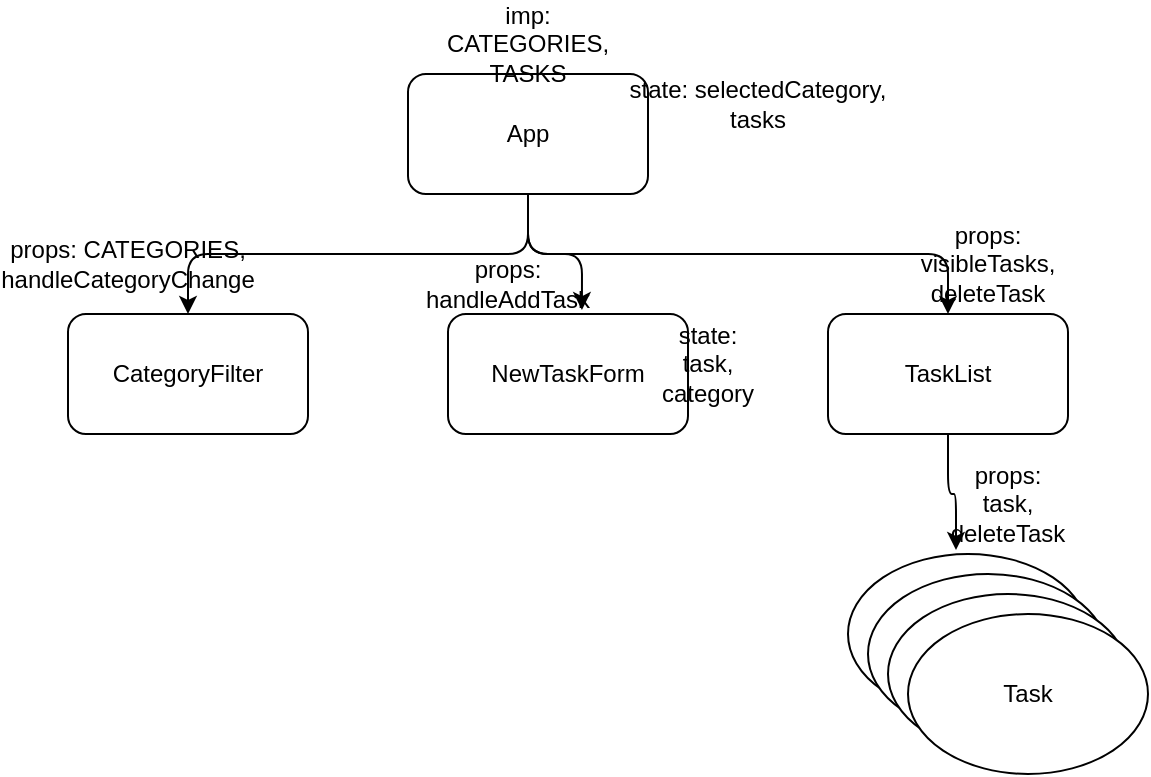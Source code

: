 <mxfile>
    <diagram id="KTrzO8D6979eEbFKCyEJ" name="Page-1">
        <mxGraphModel dx="905" dy="860" grid="1" gridSize="10" guides="1" tooltips="1" connect="1" arrows="1" fold="1" page="1" pageScale="1" pageWidth="850" pageHeight="1100" math="0" shadow="0">
            <root>
                <mxCell id="0"/>
                <mxCell id="1" parent="0"/>
                <mxCell id="11" style="edgeStyle=orthogonalEdgeStyle;html=1;exitX=0.5;exitY=1;exitDx=0;exitDy=0;entryX=0.5;entryY=0;entryDx=0;entryDy=0;" edge="1" parent="1" source="2" target="3">
                    <mxGeometry relative="1" as="geometry"/>
                </mxCell>
                <mxCell id="12" style="edgeStyle=orthogonalEdgeStyle;html=1;exitX=0.5;exitY=1;exitDx=0;exitDy=0;entryX=0.558;entryY=-0.033;entryDx=0;entryDy=0;entryPerimeter=0;" edge="1" parent="1" source="2" target="4">
                    <mxGeometry relative="1" as="geometry"/>
                </mxCell>
                <mxCell id="13" style="edgeStyle=orthogonalEdgeStyle;html=1;exitX=0.5;exitY=1;exitDx=0;exitDy=0;" edge="1" parent="1" source="2" target="5">
                    <mxGeometry relative="1" as="geometry"/>
                </mxCell>
                <mxCell id="2" value="App" style="rounded=1;whiteSpace=wrap;html=1;" vertex="1" parent="1">
                    <mxGeometry x="340" y="60" width="120" height="60" as="geometry"/>
                </mxCell>
                <mxCell id="3" value="CategoryFilter" style="rounded=1;whiteSpace=wrap;html=1;" vertex="1" parent="1">
                    <mxGeometry x="170" y="180" width="120" height="60" as="geometry"/>
                </mxCell>
                <mxCell id="4" value="NewTaskForm" style="rounded=1;whiteSpace=wrap;html=1;" vertex="1" parent="1">
                    <mxGeometry x="360" y="180" width="120" height="60" as="geometry"/>
                </mxCell>
                <mxCell id="14" style="edgeStyle=orthogonalEdgeStyle;html=1;exitX=0.5;exitY=1;exitDx=0;exitDy=0;entryX=0.45;entryY=-0.025;entryDx=0;entryDy=0;entryPerimeter=0;" edge="1" parent="1" source="5" target="6">
                    <mxGeometry relative="1" as="geometry"/>
                </mxCell>
                <mxCell id="5" value="TaskList" style="rounded=1;whiteSpace=wrap;html=1;" vertex="1" parent="1">
                    <mxGeometry x="550" y="180" width="120" height="60" as="geometry"/>
                </mxCell>
                <mxCell id="6" value="Task" style="ellipse;whiteSpace=wrap;html=1;" vertex="1" parent="1">
                    <mxGeometry x="560" y="300" width="120" height="80" as="geometry"/>
                </mxCell>
                <mxCell id="7" value="Task" style="ellipse;whiteSpace=wrap;html=1;" vertex="1" parent="1">
                    <mxGeometry x="570" y="310" width="120" height="80" as="geometry"/>
                </mxCell>
                <mxCell id="8" value="Task" style="ellipse;whiteSpace=wrap;html=1;" vertex="1" parent="1">
                    <mxGeometry x="580" y="320" width="120" height="80" as="geometry"/>
                </mxCell>
                <mxCell id="9" value="Task" style="ellipse;whiteSpace=wrap;html=1;" vertex="1" parent="1">
                    <mxGeometry x="590" y="330" width="120" height="80" as="geometry"/>
                </mxCell>
                <mxCell id="15" value="state: selectedCategory, tasks" style="text;html=1;strokeColor=none;fillColor=none;align=center;verticalAlign=middle;whiteSpace=wrap;rounded=0;" vertex="1" parent="1">
                    <mxGeometry x="440" y="60" width="150" height="30" as="geometry"/>
                </mxCell>
                <mxCell id="16" value="props: CATEGORIES, handleCategoryChange" style="text;html=1;strokeColor=none;fillColor=none;align=center;verticalAlign=middle;whiteSpace=wrap;rounded=0;" vertex="1" parent="1">
                    <mxGeometry x="170" y="140" width="60" height="30" as="geometry"/>
                </mxCell>
                <mxCell id="18" value="imp: CATEGORIES, TASKS" style="text;html=1;strokeColor=none;fillColor=none;align=center;verticalAlign=middle;whiteSpace=wrap;rounded=0;" vertex="1" parent="1">
                    <mxGeometry x="370" y="30" width="60" height="30" as="geometry"/>
                </mxCell>
                <mxCell id="19" value="props: visibleTasks, deleteTask" style="text;html=1;strokeColor=none;fillColor=none;align=center;verticalAlign=middle;whiteSpace=wrap;rounded=0;" vertex="1" parent="1">
                    <mxGeometry x="600" y="140" width="60" height="30" as="geometry"/>
                </mxCell>
                <mxCell id="20" value="props: task, deleteTask" style="text;html=1;strokeColor=none;fillColor=none;align=center;verticalAlign=middle;whiteSpace=wrap;rounded=0;" vertex="1" parent="1">
                    <mxGeometry x="610" y="260" width="60" height="30" as="geometry"/>
                </mxCell>
                <mxCell id="22" value="state: task, category" style="text;html=1;strokeColor=none;fillColor=none;align=center;verticalAlign=middle;whiteSpace=wrap;rounded=0;" vertex="1" parent="1">
                    <mxGeometry x="460" y="190" width="60" height="30" as="geometry"/>
                </mxCell>
                <mxCell id="23" value="props: handleAddTask" style="text;html=1;strokeColor=none;fillColor=none;align=center;verticalAlign=middle;whiteSpace=wrap;rounded=0;" vertex="1" parent="1">
                    <mxGeometry x="360" y="150" width="60" height="30" as="geometry"/>
                </mxCell>
            </root>
        </mxGraphModel>
    </diagram>
</mxfile>